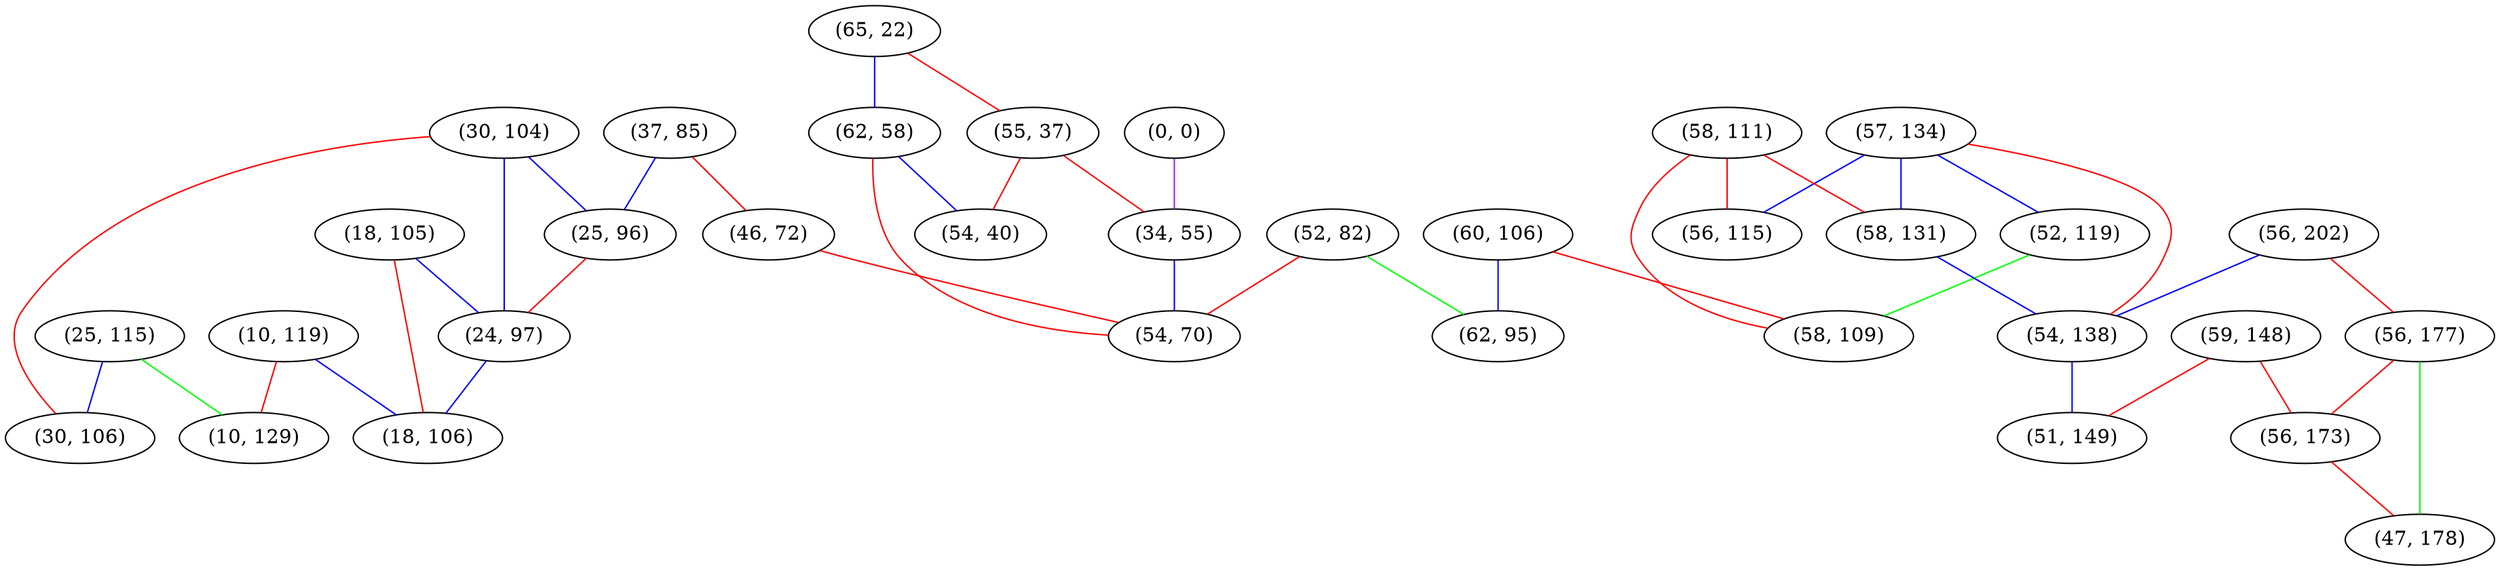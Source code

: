 graph "" {
"(18, 105)";
"(57, 134)";
"(0, 0)";
"(52, 82)";
"(56, 202)";
"(58, 111)";
"(52, 119)";
"(65, 22)";
"(30, 104)";
"(37, 85)";
"(10, 119)";
"(56, 115)";
"(62, 58)";
"(59, 148)";
"(56, 177)";
"(60, 106)";
"(25, 115)";
"(58, 131)";
"(25, 96)";
"(56, 173)";
"(10, 129)";
"(24, 97)";
"(58, 109)";
"(54, 138)";
"(46, 72)";
"(51, 149)";
"(55, 37)";
"(34, 55)";
"(30, 106)";
"(62, 95)";
"(54, 40)";
"(47, 178)";
"(54, 70)";
"(18, 106)";
"(18, 105)" -- "(24, 97)"  [color=blue, key=0, weight=3];
"(18, 105)" -- "(18, 106)"  [color=red, key=0, weight=1];
"(57, 134)" -- "(52, 119)"  [color=blue, key=0, weight=3];
"(57, 134)" -- "(54, 138)"  [color=red, key=0, weight=1];
"(57, 134)" -- "(58, 131)"  [color=blue, key=0, weight=3];
"(57, 134)" -- "(56, 115)"  [color=blue, key=0, weight=3];
"(0, 0)" -- "(34, 55)"  [color=purple, key=0, weight=4];
"(52, 82)" -- "(62, 95)"  [color=green, key=0, weight=2];
"(52, 82)" -- "(54, 70)"  [color=red, key=0, weight=1];
"(56, 202)" -- "(56, 177)"  [color=red, key=0, weight=1];
"(56, 202)" -- "(54, 138)"  [color=blue, key=0, weight=3];
"(58, 111)" -- "(58, 109)"  [color=red, key=0, weight=1];
"(58, 111)" -- "(58, 131)"  [color=red, key=0, weight=1];
"(58, 111)" -- "(56, 115)"  [color=red, key=0, weight=1];
"(52, 119)" -- "(58, 109)"  [color=green, key=0, weight=2];
"(65, 22)" -- "(55, 37)"  [color=red, key=0, weight=1];
"(65, 22)" -- "(62, 58)"  [color=blue, key=0, weight=3];
"(30, 104)" -- "(24, 97)"  [color=blue, key=0, weight=3];
"(30, 104)" -- "(25, 96)"  [color=blue, key=0, weight=3];
"(30, 104)" -- "(30, 106)"  [color=red, key=0, weight=1];
"(37, 85)" -- "(25, 96)"  [color=blue, key=0, weight=3];
"(37, 85)" -- "(46, 72)"  [color=red, key=0, weight=1];
"(10, 119)" -- "(10, 129)"  [color=red, key=0, weight=1];
"(10, 119)" -- "(18, 106)"  [color=blue, key=0, weight=3];
"(62, 58)" -- "(54, 40)"  [color=blue, key=0, weight=3];
"(62, 58)" -- "(54, 70)"  [color=red, key=0, weight=1];
"(59, 148)" -- "(56, 173)"  [color=red, key=0, weight=1];
"(59, 148)" -- "(51, 149)"  [color=red, key=0, weight=1];
"(56, 177)" -- "(56, 173)"  [color=red, key=0, weight=1];
"(56, 177)" -- "(47, 178)"  [color=green, key=0, weight=2];
"(60, 106)" -- "(58, 109)"  [color=red, key=0, weight=1];
"(60, 106)" -- "(62, 95)"  [color=blue, key=0, weight=3];
"(25, 115)" -- "(30, 106)"  [color=blue, key=0, weight=3];
"(25, 115)" -- "(10, 129)"  [color=green, key=0, weight=2];
"(58, 131)" -- "(54, 138)"  [color=blue, key=0, weight=3];
"(25, 96)" -- "(24, 97)"  [color=red, key=0, weight=1];
"(56, 173)" -- "(47, 178)"  [color=red, key=0, weight=1];
"(24, 97)" -- "(18, 106)"  [color=blue, key=0, weight=3];
"(54, 138)" -- "(51, 149)"  [color=blue, key=0, weight=3];
"(46, 72)" -- "(54, 70)"  [color=red, key=0, weight=1];
"(55, 37)" -- "(34, 55)"  [color=red, key=0, weight=1];
"(55, 37)" -- "(54, 40)"  [color=red, key=0, weight=1];
"(34, 55)" -- "(54, 70)"  [color=blue, key=0, weight=3];
}
